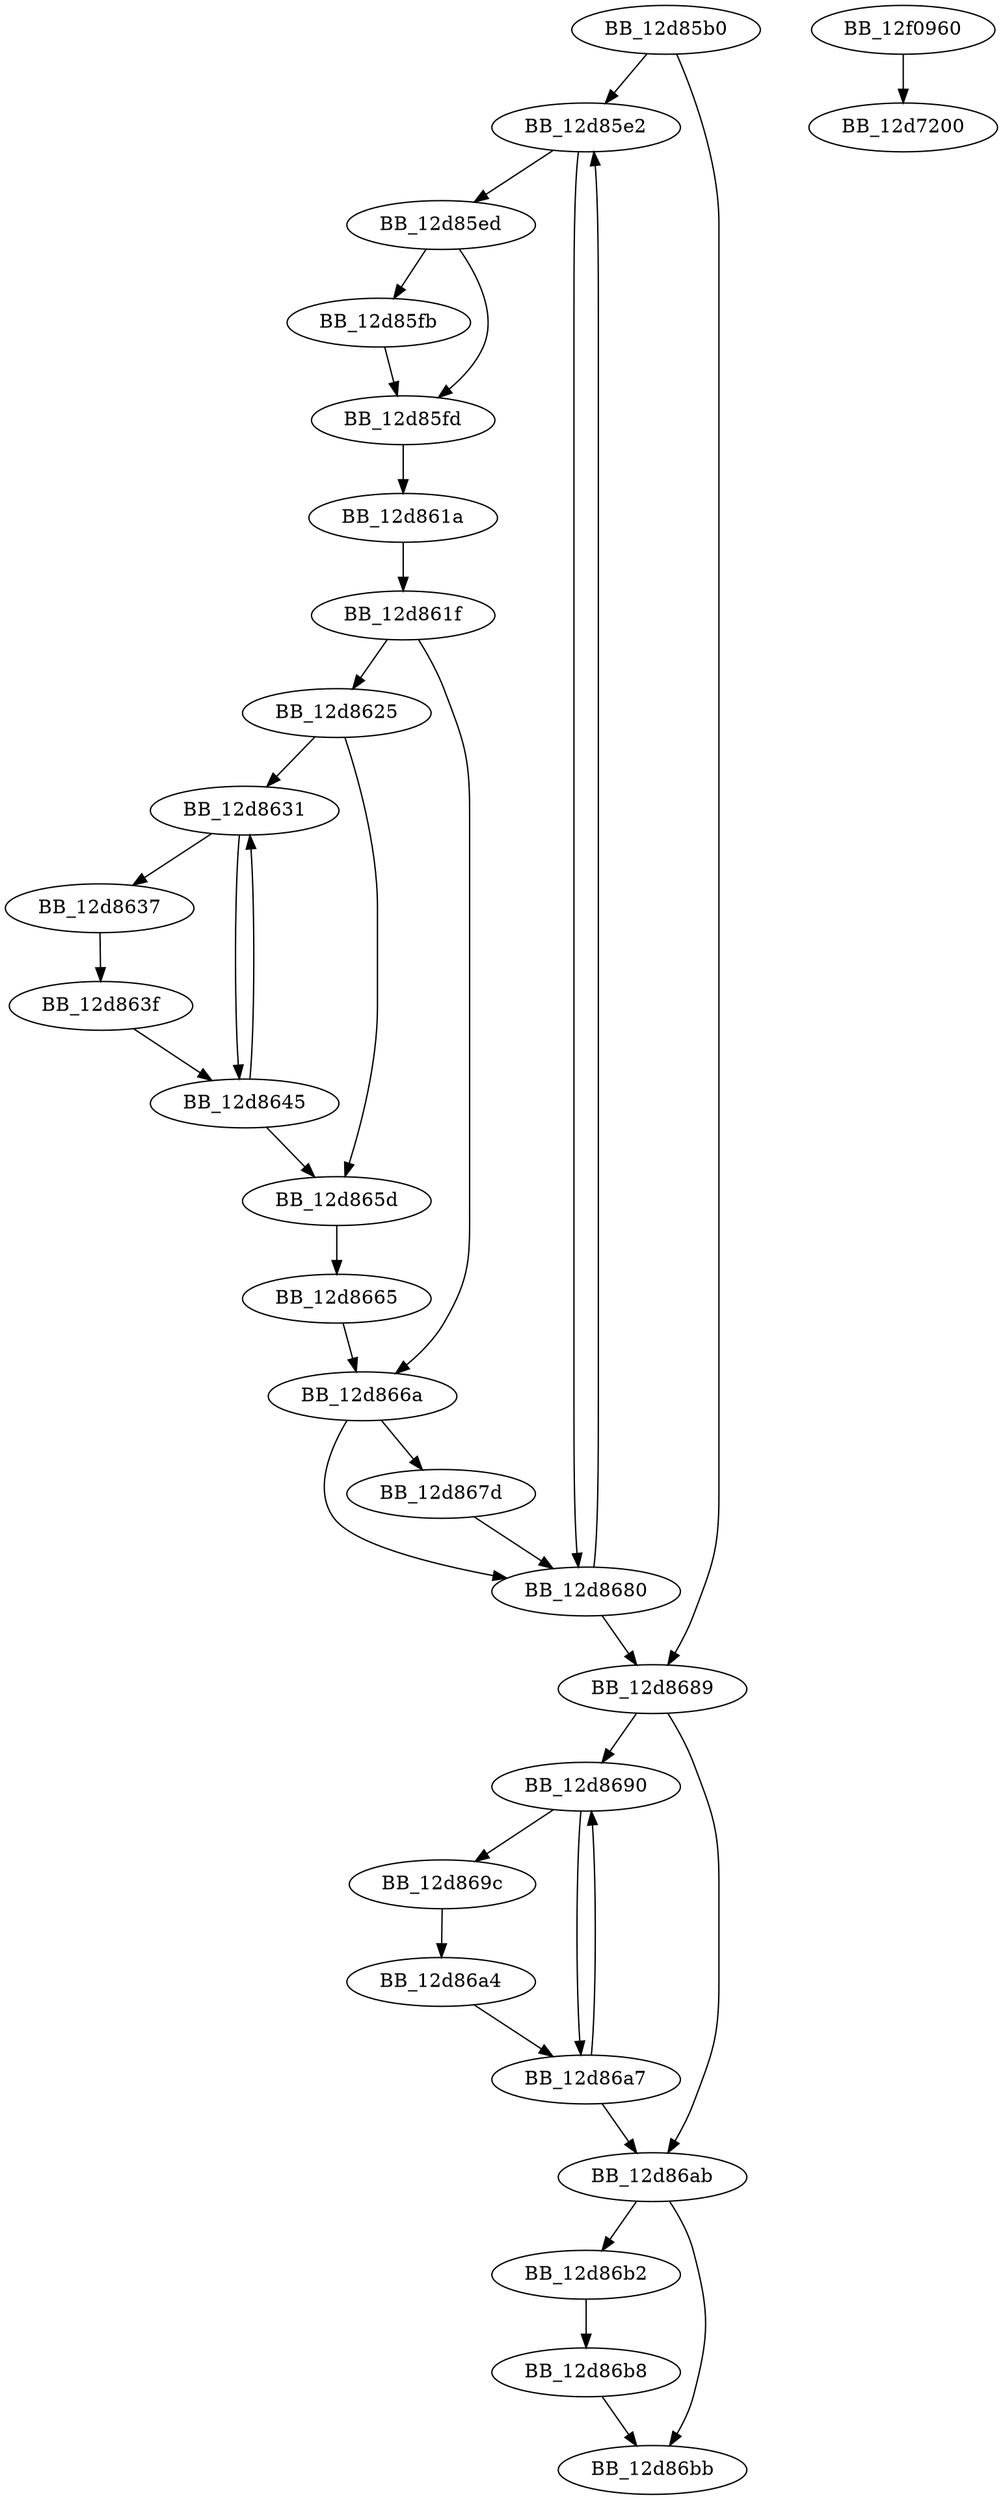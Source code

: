 DiGraph sub_12D85B0{
BB_12d85b0->BB_12d85e2
BB_12d85b0->BB_12d8689
BB_12d85e2->BB_12d85ed
BB_12d85e2->BB_12d8680
BB_12d85ed->BB_12d85fb
BB_12d85ed->BB_12d85fd
BB_12d85fb->BB_12d85fd
BB_12d85fd->BB_12d861a
BB_12d861a->BB_12d861f
BB_12d861f->BB_12d8625
BB_12d861f->BB_12d866a
BB_12d8625->BB_12d8631
BB_12d8625->BB_12d865d
BB_12d8631->BB_12d8637
BB_12d8631->BB_12d8645
BB_12d8637->BB_12d863f
BB_12d863f->BB_12d8645
BB_12d8645->BB_12d8631
BB_12d8645->BB_12d865d
BB_12d865d->BB_12d8665
BB_12d8665->BB_12d866a
BB_12d866a->BB_12d867d
BB_12d866a->BB_12d8680
BB_12d867d->BB_12d8680
BB_12d8680->BB_12d85e2
BB_12d8680->BB_12d8689
BB_12d8689->BB_12d8690
BB_12d8689->BB_12d86ab
BB_12d8690->BB_12d869c
BB_12d8690->BB_12d86a7
BB_12d869c->BB_12d86a4
BB_12d86a4->BB_12d86a7
BB_12d86a7->BB_12d8690
BB_12d86a7->BB_12d86ab
BB_12d86ab->BB_12d86b2
BB_12d86ab->BB_12d86bb
BB_12d86b2->BB_12d86b8
BB_12d86b8->BB_12d86bb
BB_12f0960->BB_12d7200
}
